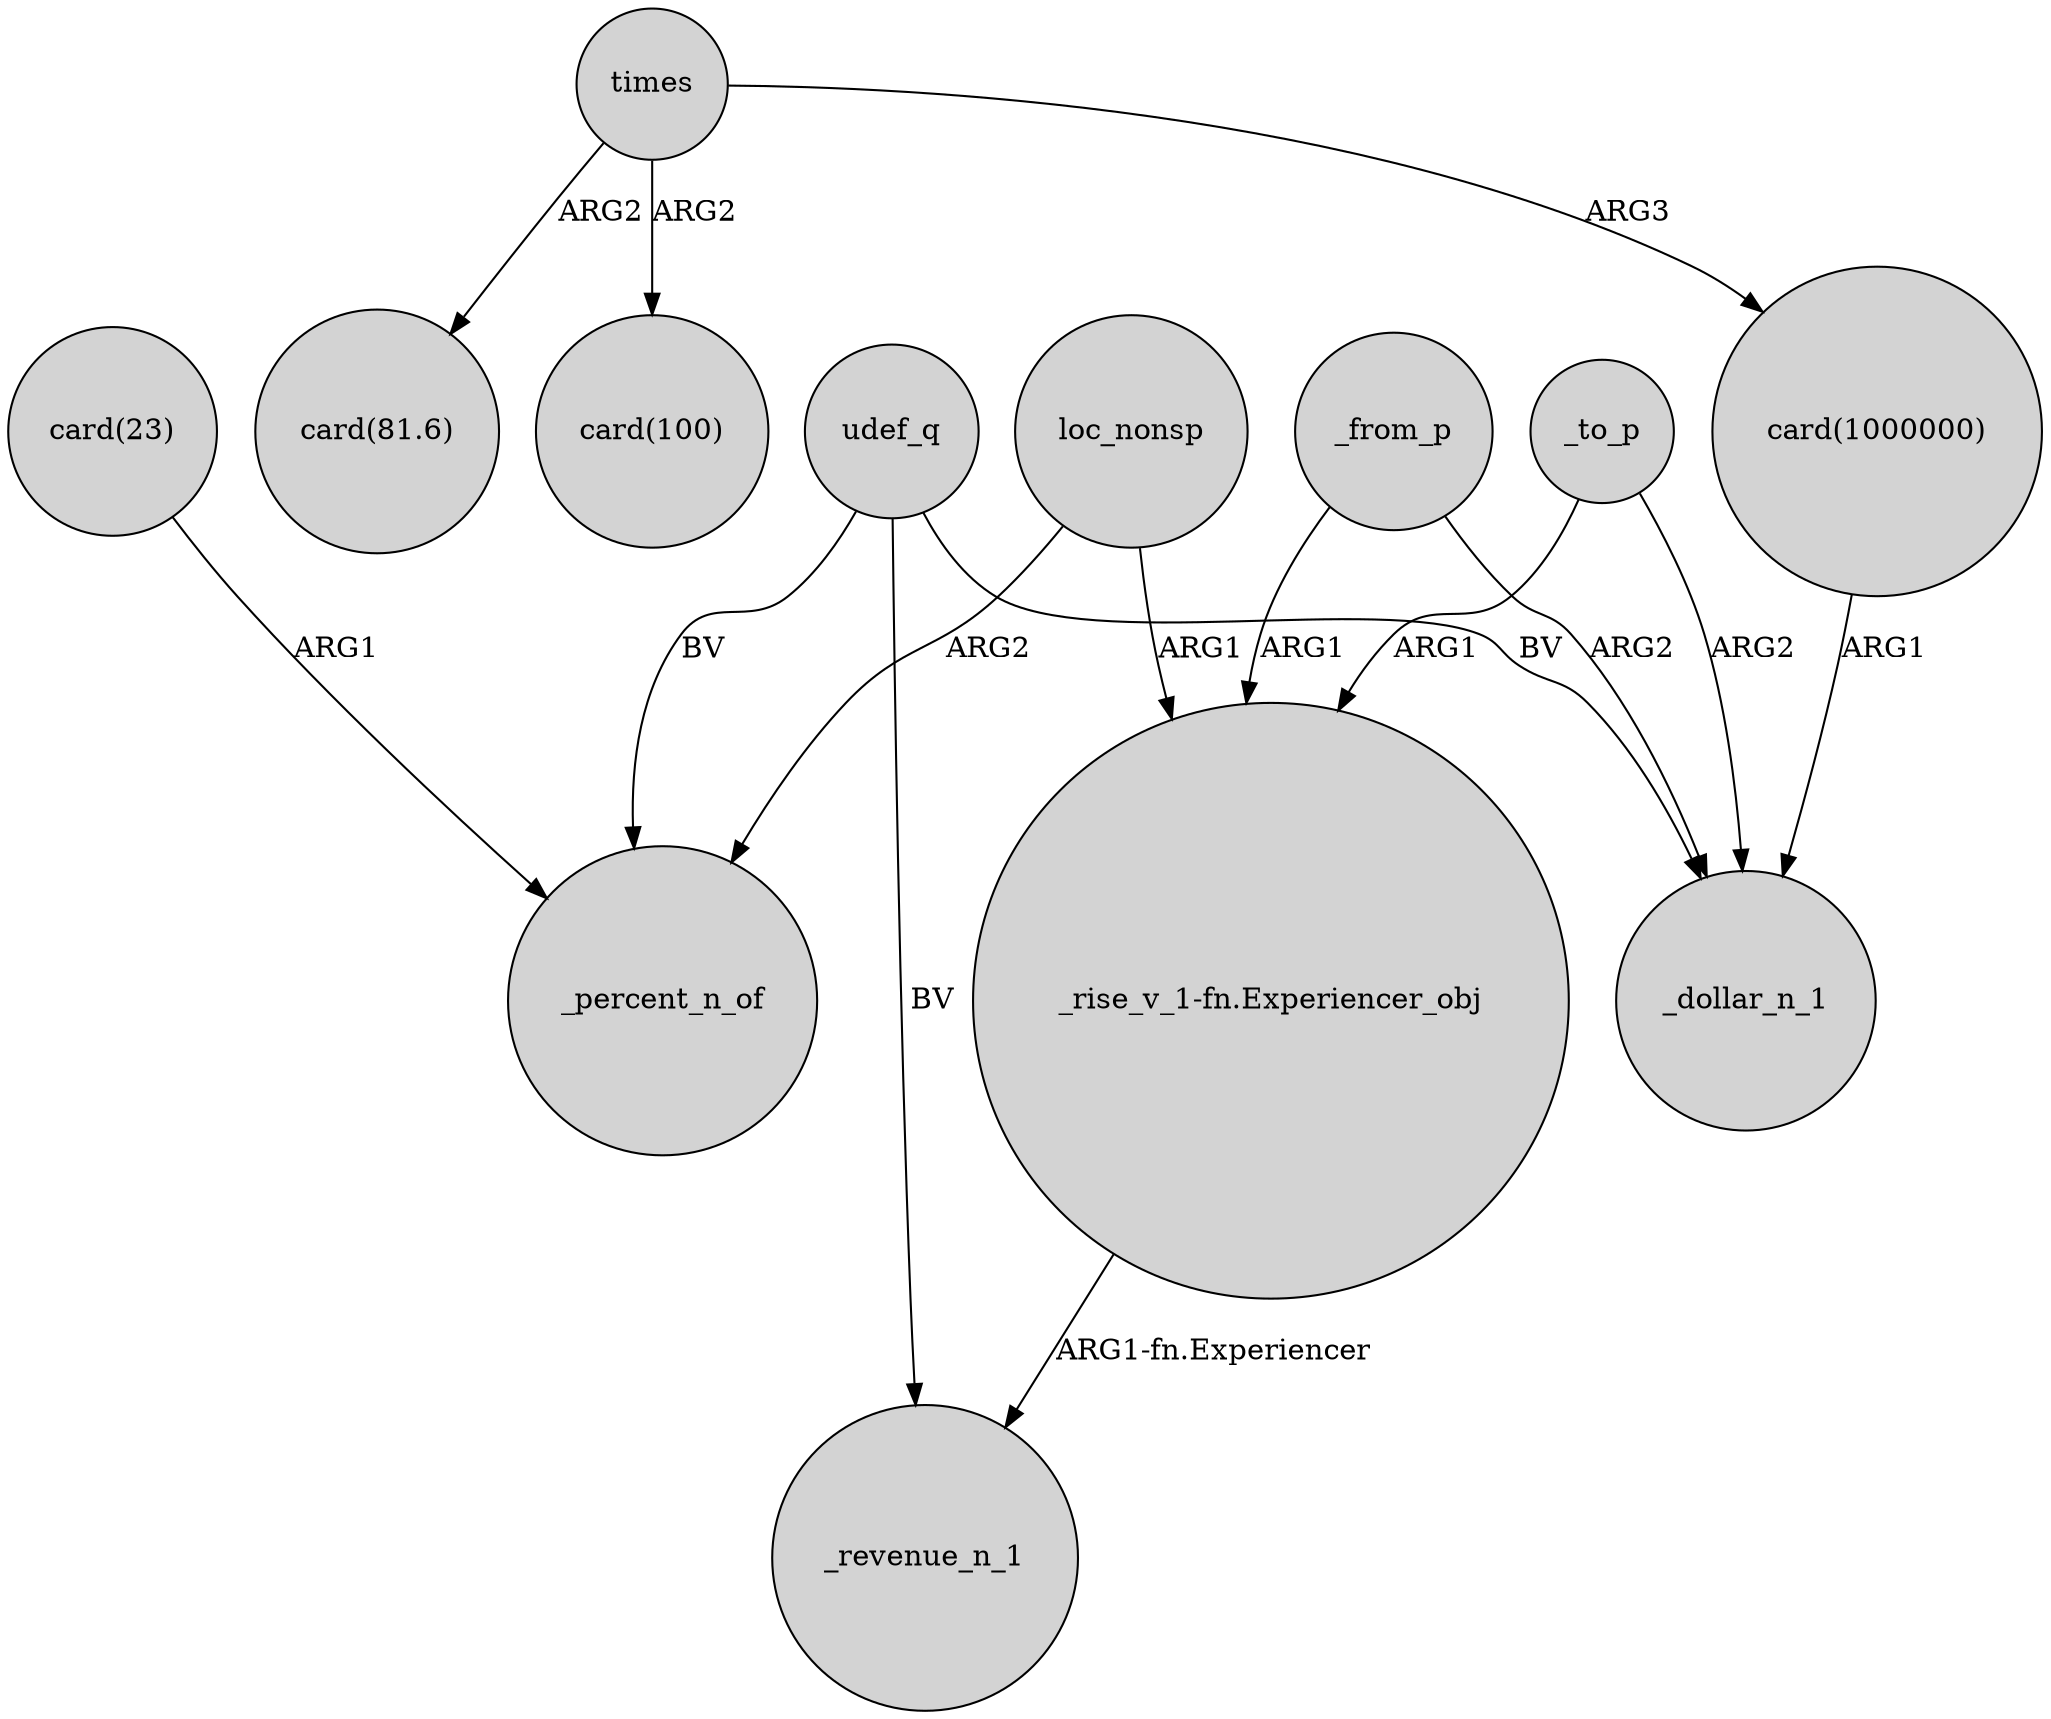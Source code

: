 digraph {
	node [shape=circle style=filled]
	times -> "card(1000000)" [label=ARG3]
	udef_q -> _percent_n_of [label=BV]
	"_rise_v_1-fn.Experiencer_obj" -> _revenue_n_1 [label="ARG1-fn.Experiencer"]
	times -> "card(81.6)" [label=ARG2]
	_to_p -> _dollar_n_1 [label=ARG2]
	"card(23)" -> _percent_n_of [label=ARG1]
	_to_p -> "_rise_v_1-fn.Experiencer_obj" [label=ARG1]
	times -> "card(100)" [label=ARG2]
	loc_nonsp -> "_rise_v_1-fn.Experiencer_obj" [label=ARG1]
	udef_q -> _dollar_n_1 [label=BV]
	"card(1000000)" -> _dollar_n_1 [label=ARG1]
	udef_q -> _revenue_n_1 [label=BV]
	_from_p -> _dollar_n_1 [label=ARG2]
	_from_p -> "_rise_v_1-fn.Experiencer_obj" [label=ARG1]
	loc_nonsp -> _percent_n_of [label=ARG2]
}

